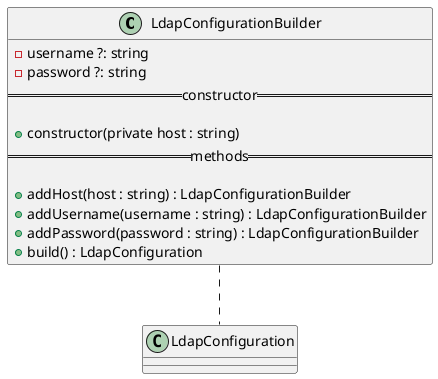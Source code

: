 @startuml LdapConfigurationBuilder diagram
class LdapConfigurationBuilder {
  - username ?: string
  - password ?: string
  ==constructor==

  + constructor(private host : string)
  ==methods==

  + addHost(host : string) : LdapConfigurationBuilder
  + addUsername(username : string) : LdapConfigurationBuilder
  + addPassword(password : string) : LdapConfigurationBuilder
  + build() : LdapConfiguration
}

LdapConfigurationBuilder .. LdapConfiguration
@enduml
